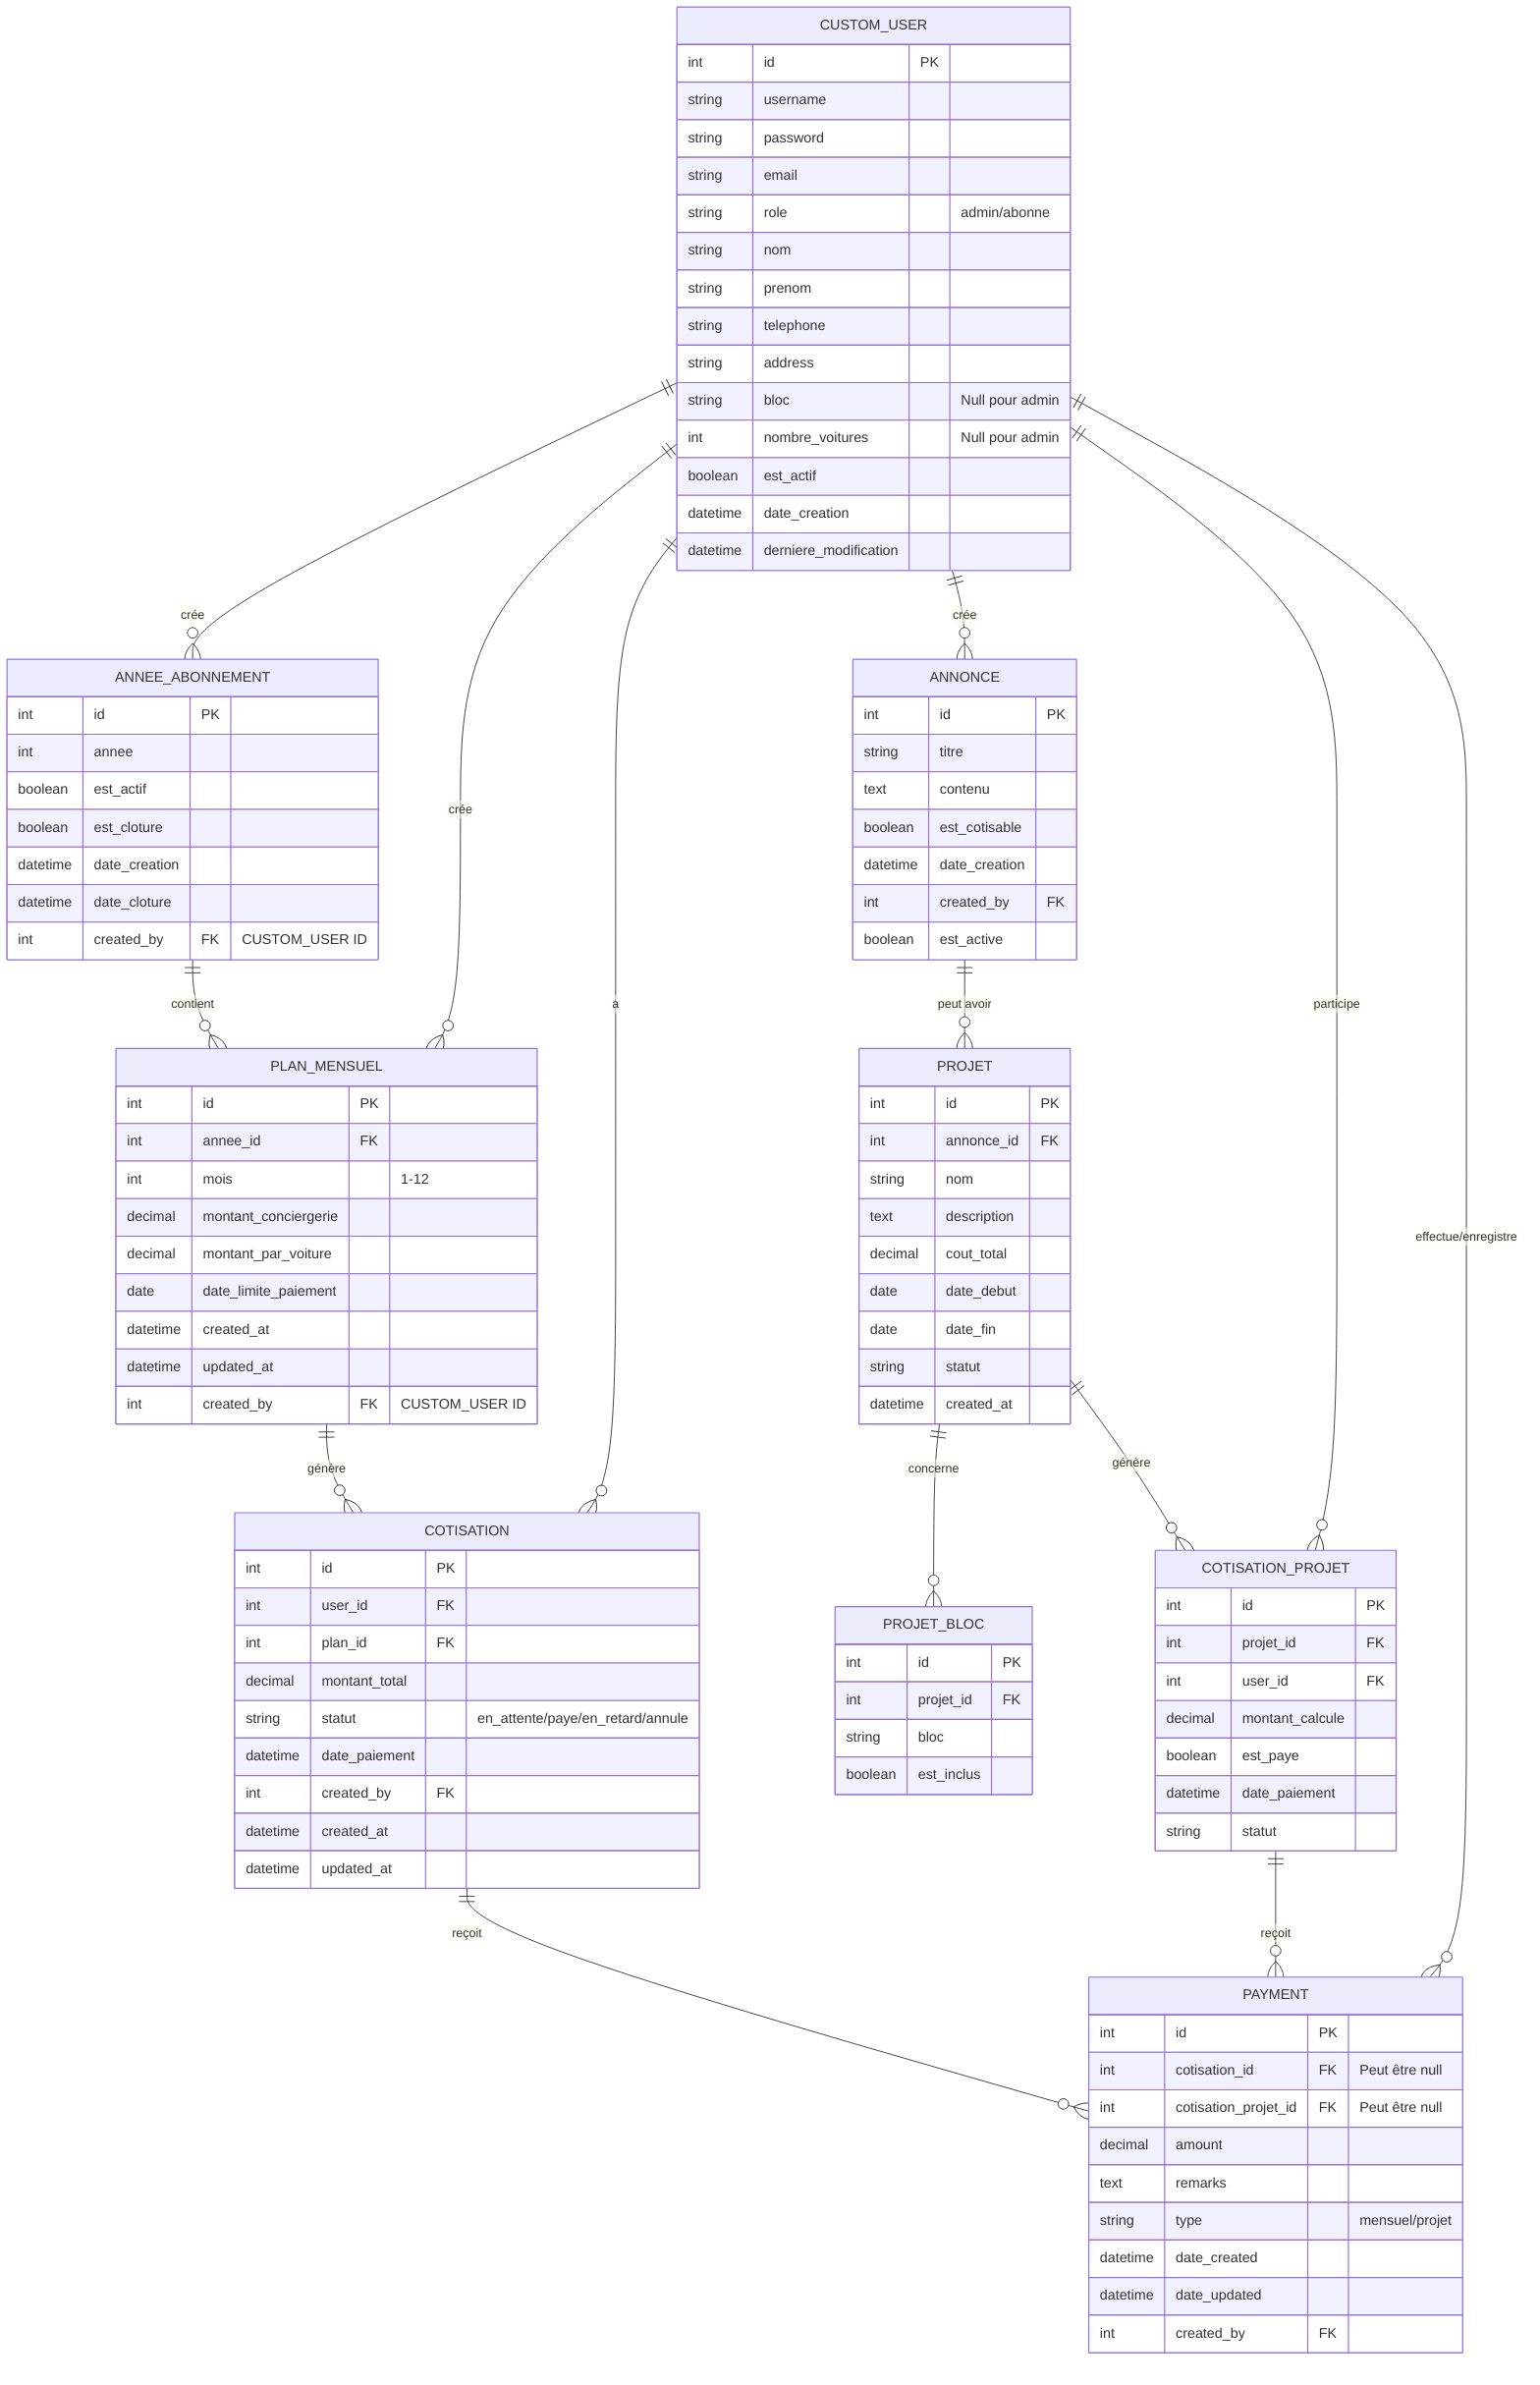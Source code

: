 erDiagram
    CUSTOM_USER {
        int id PK
        string username
        string password
        string email
        string role "admin/abonne"
        string nom
        string prenom
        string telephone
        string address
        string bloc "Null pour admin"
        int nombre_voitures "Null pour admin"
        boolean est_actif
        datetime date_creation
        datetime derniere_modification
    }

    ANNEE_ABONNEMENT {
        int id PK
        int annee
        boolean est_actif
        boolean est_cloture
        datetime date_creation
        datetime date_cloture
        int created_by FK "CUSTOM_USER ID"
    }

    PLAN_MENSUEL {
        int id PK
        int annee_id FK
        int mois "1-12"
        decimal montant_conciergerie
        decimal montant_par_voiture
        date date_limite_paiement
        datetime created_at
        datetime updated_at
        int created_by FK "CUSTOM_USER ID"
    }

    COTISATION {
        int id PK
        int user_id FK
        int plan_id FK
        decimal montant_total
        string statut "en_attente/paye/en_retard/annule"
        datetime date_paiement
        int created_by FK
        datetime created_at
        datetime updated_at
    }

    ANNONCE {
        int id PK
        string titre
        text contenu
        boolean est_cotisable
        datetime date_creation
        int created_by FK
        boolean est_active
    }

    PROJET {
        int id PK
        int annonce_id FK
        string nom
        text description
        decimal cout_total
        date date_debut
        date date_fin
        string statut
        datetime created_at
    }

    PROJET_BLOC {
        int id PK
        int projet_id FK
        string bloc
        boolean est_inclus
    }

    COTISATION_PROJET {
        int id PK
        int projet_id FK
        int user_id FK
        decimal montant_calcule
        boolean est_paye
        datetime date_paiement
        string statut
    }

    PAYMENT {
        int id PK
        int cotisation_id FK "Peut être null"
        int cotisation_projet_id FK "Peut être null"
        decimal amount
        text remarks
        string type "mensuel/projet"
        datetime date_created
        datetime date_updated
        int created_by FK
    }

    CUSTOM_USER ||--o{ ANNEE_ABONNEMENT : "crée"
    CUSTOM_USER ||--o{ PLAN_MENSUEL : "crée"
    CUSTOM_USER ||--o{ COTISATION : "a"
    ANNEE_ABONNEMENT ||--o{ PLAN_MENSUEL : "contient"
    PLAN_MENSUEL ||--o{ COTISATION : "génère"
    CUSTOM_USER ||--o{ ANNONCE : "crée"
    CUSTOM_USER ||--o{ COTISATION_PROJET : "participe"
    CUSTOM_USER ||--o{ PAYMENT : "effectue/enregistre"
    ANNONCE ||--o{ PROJET : "peut avoir"
    PROJET ||--o{ PROJET_BLOC : "concerne"
    PROJET ||--o{ COTISATION_PROJET : "génère"
    COTISATION ||--o{ PAYMENT : "reçoit"
    COTISATION_PROJET ||--o{ PAYMENT : "reçoit"